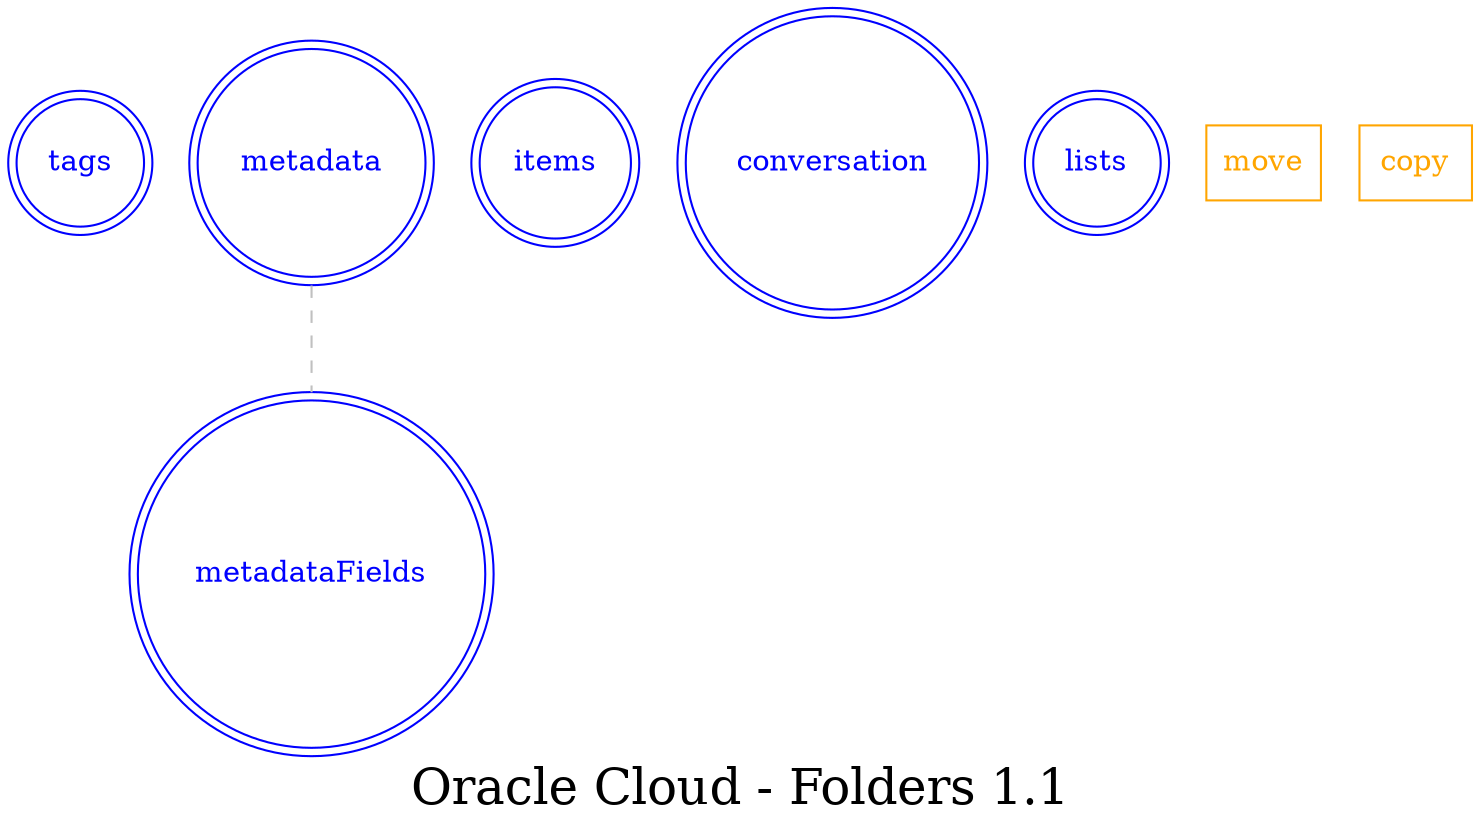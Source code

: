 digraph LexiconGraph {
graph[label="Oracle Cloud - Folders 1.1", fontsize=24]
splines=true
"tags" [color=blue, fontcolor=blue, shape=doublecircle]
"metadata" [color=blue, fontcolor=blue, shape=doublecircle]
"items" [color=blue, fontcolor=blue, shape=doublecircle]
"metadataFields" [color=blue, fontcolor=blue, shape=doublecircle]
"conversation" [color=blue, fontcolor=blue, shape=doublecircle]
"lists" [color=blue, fontcolor=blue, shape=doublecircle]
"move" [color=orange, fontcolor=orange, shape=box]
"metadata" -> "metadataFields" [color=grey, fontcolor=grey, arrowhead=none, arrowtail=none, style=dashed]
"copy" [color=orange, fontcolor=orange, shape=box]
}
